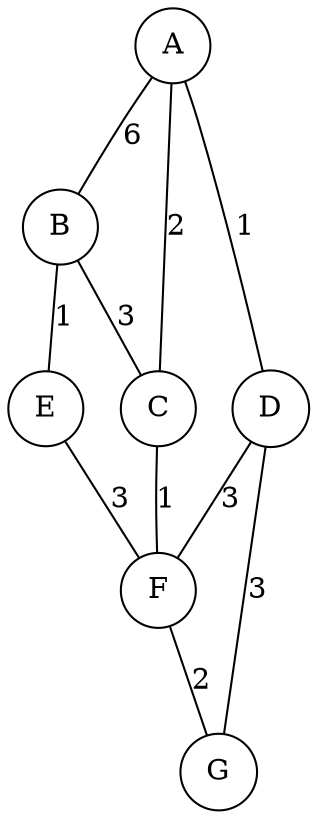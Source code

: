 graph G
{
  node [ shape = circle ];
  A -- B [label="6"]
  A -- C [label="2"]
  A -- D [label="1"]
  B -- C [label="3"]
  B -- E [label="1"]
  C -- F [label="1"]
  D -- F [label="3"]
  D -- G [label="3"]
  E -- F [label="3"]
  F -- G [label="2"]
}